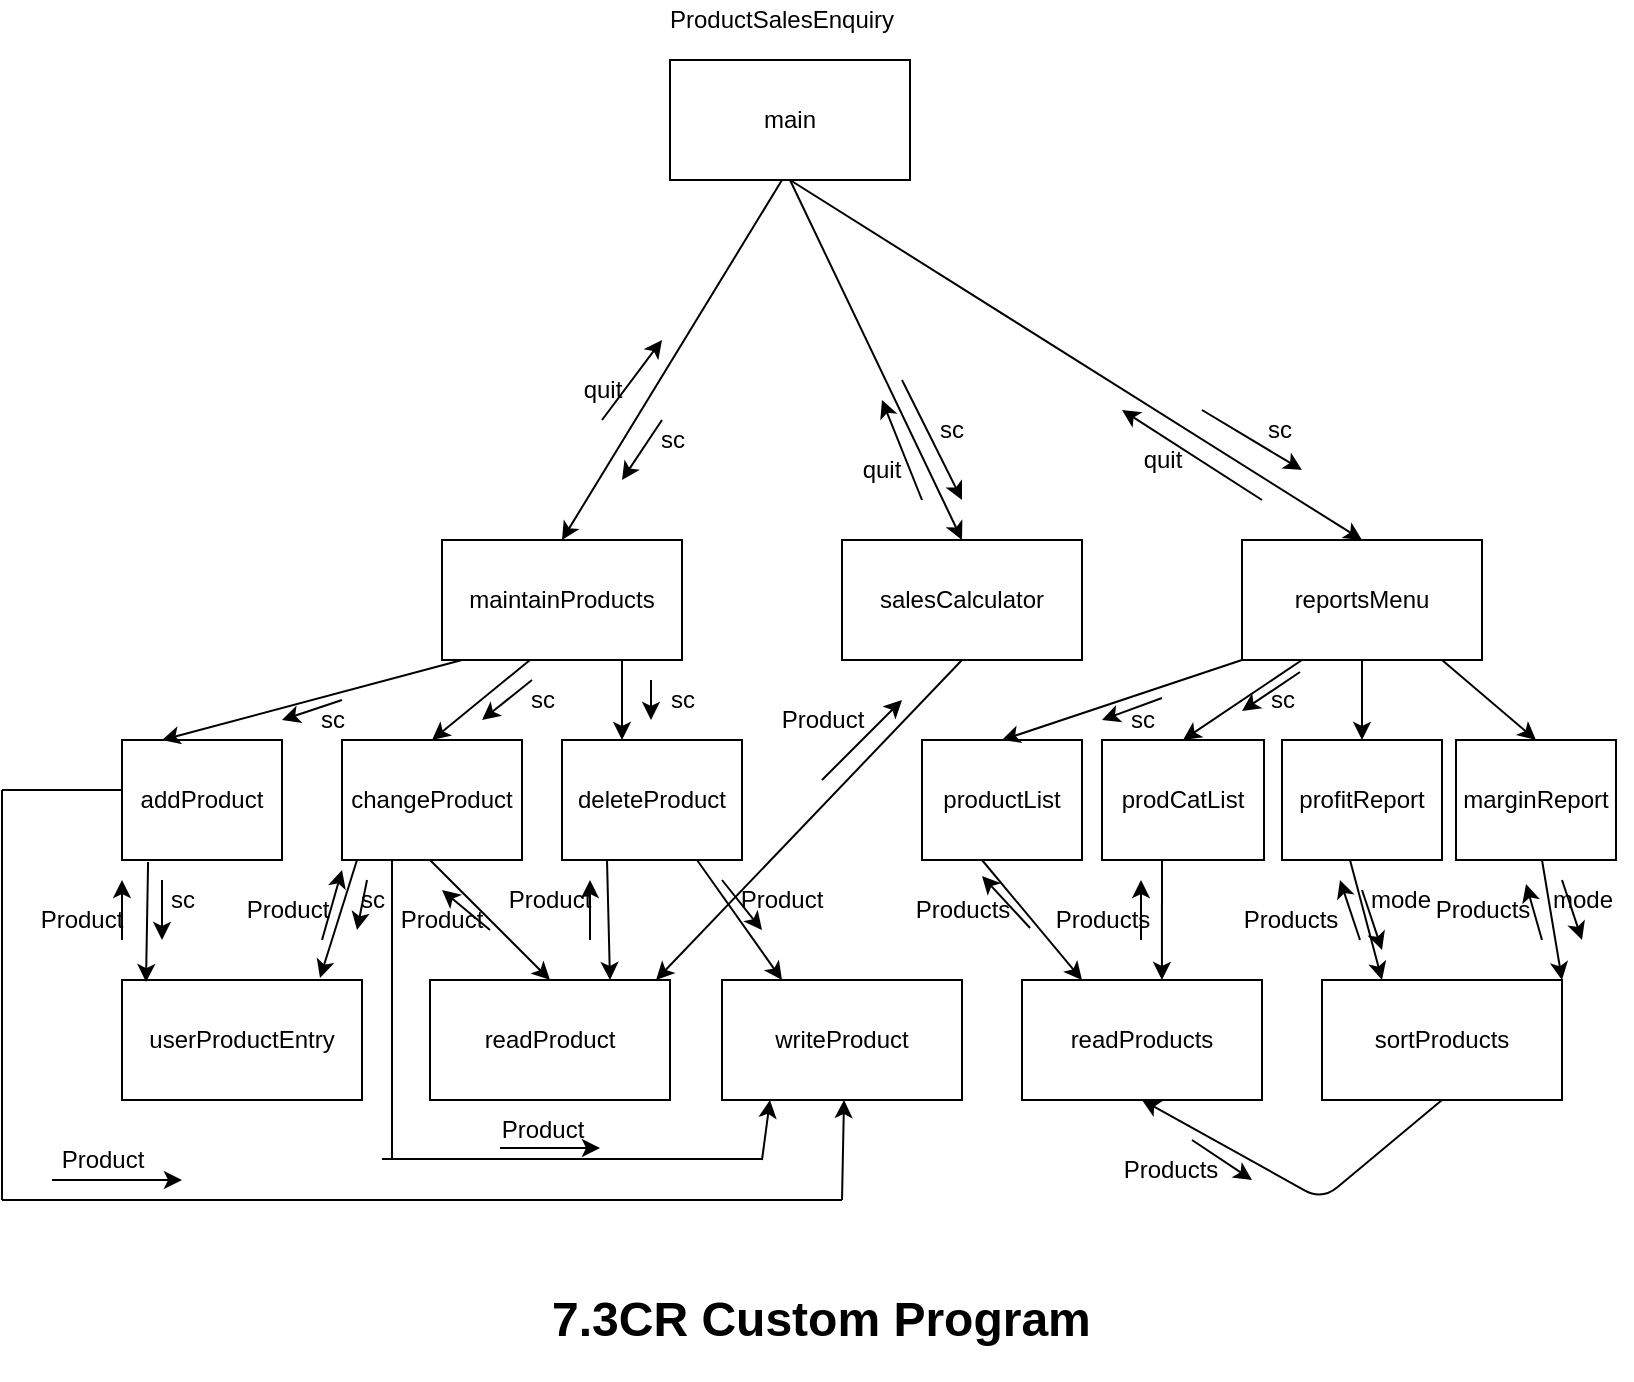 <mxfile version="13.6.2" type="device"><diagram id="Y4jEFDPBlc3mplhM2gYQ" name="Page-1"><mxGraphModel dx="1346" dy="860" grid="1" gridSize="10" guides="1" tooltips="1" connect="1" arrows="1" fold="1" page="1" pageScale="1" pageWidth="827" pageHeight="1169" math="0" shadow="0"><root><mxCell id="0"/><mxCell id="1" parent="0"/><mxCell id="0H-1RR7s9-jSG5PIkjzj-1" value="main" style="rounded=0;whiteSpace=wrap;html=1;" parent="1" vertex="1"><mxGeometry x="354" y="40" width="120" height="60" as="geometry"/></mxCell><mxCell id="0H-1RR7s9-jSG5PIkjzj-3" value="salesCalculator" style="rounded=0;whiteSpace=wrap;html=1;" parent="1" vertex="1"><mxGeometry x="440" y="280" width="120" height="60" as="geometry"/></mxCell><mxCell id="0H-1RR7s9-jSG5PIkjzj-4" value="reportsMenu" style="rounded=0;whiteSpace=wrap;html=1;" parent="1" vertex="1"><mxGeometry x="640" y="280" width="120" height="60" as="geometry"/></mxCell><mxCell id="v_-ljCFIRav1EWZtanrL-1" value="maintainProducts" style="rounded=0;whiteSpace=wrap;html=1;" parent="1" vertex="1"><mxGeometry x="240" y="280" width="120" height="60" as="geometry"/></mxCell><mxCell id="k9VP0mYQC4K8WY7rHQ_p-2" value="" style="endArrow=classic;html=1;entryX=0.5;entryY=0;entryDx=0;entryDy=0;" parent="1" target="v_-ljCFIRav1EWZtanrL-1" edge="1"><mxGeometry width="50" height="50" relative="1" as="geometry"><mxPoint x="410" y="100" as="sourcePoint"/><mxPoint x="439" y="120" as="targetPoint"/></mxGeometry></mxCell><mxCell id="k9VP0mYQC4K8WY7rHQ_p-3" value="" style="endArrow=classic;html=1;entryX=0.5;entryY=0;entryDx=0;entryDy=0;" parent="1" target="0H-1RR7s9-jSG5PIkjzj-3" edge="1"><mxGeometry width="50" height="50" relative="1" as="geometry"><mxPoint x="414" y="100" as="sourcePoint"/><mxPoint x="464" y="120" as="targetPoint"/></mxGeometry></mxCell><mxCell id="k9VP0mYQC4K8WY7rHQ_p-4" value="" style="endArrow=classic;html=1;exitX=0.5;exitY=1;exitDx=0;exitDy=0;entryX=0.5;entryY=0;entryDx=0;entryDy=0;" parent="1" source="0H-1RR7s9-jSG5PIkjzj-1" target="0H-1RR7s9-jSG5PIkjzj-4" edge="1"><mxGeometry width="50" height="50" relative="1" as="geometry"><mxPoint x="470" y="180" as="sourcePoint"/><mxPoint x="520" y="130" as="targetPoint"/></mxGeometry></mxCell><mxCell id="k9VP0mYQC4K8WY7rHQ_p-11" value="quit" style="text;html=1;strokeColor=none;fillColor=none;align=center;verticalAlign=middle;whiteSpace=wrap;rounded=0;" parent="1" vertex="1"><mxGeometry x="440" y="235" width="40" height="20" as="geometry"/></mxCell><mxCell id="k9VP0mYQC4K8WY7rHQ_p-12" value="" style="endArrow=classic;html=1;" parent="1" edge="1"><mxGeometry width="50" height="50" relative="1" as="geometry"><mxPoint x="480" y="260" as="sourcePoint"/><mxPoint x="460" y="210" as="targetPoint"/></mxGeometry></mxCell><mxCell id="k9VP0mYQC4K8WY7rHQ_p-14" value="sc" style="text;html=1;strokeColor=none;fillColor=none;align=center;verticalAlign=middle;whiteSpace=wrap;rounded=0;" parent="1" vertex="1"><mxGeometry x="460" y="215" width="70" height="20" as="geometry"/></mxCell><mxCell id="k9VP0mYQC4K8WY7rHQ_p-15" value="" style="endArrow=classic;html=1;" parent="1" edge="1"><mxGeometry width="50" height="50" relative="1" as="geometry"><mxPoint x="470" y="200" as="sourcePoint"/><mxPoint x="500" y="260" as="targetPoint"/></mxGeometry></mxCell><mxCell id="k9VP0mYQC4K8WY7rHQ_p-17" value="" style="endArrow=classic;html=1;" parent="1" edge="1"><mxGeometry width="50" height="50" relative="1" as="geometry"><mxPoint x="650" y="260" as="sourcePoint"/><mxPoint x="580" y="215" as="targetPoint"/></mxGeometry></mxCell><mxCell id="k9VP0mYQC4K8WY7rHQ_p-18" value="sc" style="text;html=1;strokeColor=none;fillColor=none;align=center;verticalAlign=middle;whiteSpace=wrap;rounded=0;" parent="1" vertex="1"><mxGeometry x="624" y="215" width="70" height="20" as="geometry"/></mxCell><mxCell id="k9VP0mYQC4K8WY7rHQ_p-19" value="" style="endArrow=classic;html=1;" parent="1" edge="1"><mxGeometry width="50" height="50" relative="1" as="geometry"><mxPoint x="620" y="215" as="sourcePoint"/><mxPoint x="670" y="245" as="targetPoint"/></mxGeometry></mxCell><mxCell id="k9VP0mYQC4K8WY7rHQ_p-21" value="&lt;h1&gt;7.3CR Custom Program&lt;/h1&gt;" style="text;html=1;strokeColor=none;fillColor=none;spacing=5;spacingTop=-20;whiteSpace=wrap;overflow=hidden;rounded=0;" parent="1" vertex="1"><mxGeometry x="290" y="650" width="340" height="50" as="geometry"/></mxCell><mxCell id="k9VP0mYQC4K8WY7rHQ_p-22" value="ProductSalesEnquiry" style="text;html=1;strokeColor=none;fillColor=none;align=center;verticalAlign=middle;whiteSpace=wrap;rounded=0;" parent="1" vertex="1"><mxGeometry x="290" y="10" width="240" height="20" as="geometry"/></mxCell><mxCell id="qtHLWzJwAqQJTtdGp5jN-11" value="addProduct" style="rounded=0;whiteSpace=wrap;html=1;" vertex="1" parent="1"><mxGeometry x="80" y="380" width="80" height="60" as="geometry"/></mxCell><mxCell id="qtHLWzJwAqQJTtdGp5jN-13" value="changeProduct" style="rounded=0;whiteSpace=wrap;html=1;" vertex="1" parent="1"><mxGeometry x="190" y="380" width="90" height="60" as="geometry"/></mxCell><mxCell id="qtHLWzJwAqQJTtdGp5jN-14" value="deleteProduct" style="rounded=0;whiteSpace=wrap;html=1;" vertex="1" parent="1"><mxGeometry x="300" y="380" width="90" height="60" as="geometry"/></mxCell><mxCell id="qtHLWzJwAqQJTtdGp5jN-15" value="readProduct" style="rounded=0;whiteSpace=wrap;html=1;" vertex="1" parent="1"><mxGeometry x="234" y="500" width="120" height="60" as="geometry"/></mxCell><mxCell id="qtHLWzJwAqQJTtdGp5jN-16" value="writeProduct" style="rounded=0;whiteSpace=wrap;html=1;" vertex="1" parent="1"><mxGeometry x="380" y="500" width="120" height="60" as="geometry"/></mxCell><mxCell id="qtHLWzJwAqQJTtdGp5jN-17" value="userProductEntry" style="rounded=0;whiteSpace=wrap;html=1;" vertex="1" parent="1"><mxGeometry x="80" y="500" width="120" height="60" as="geometry"/></mxCell><mxCell id="qtHLWzJwAqQJTtdGp5jN-18" value="sortProducts" style="rounded=0;whiteSpace=wrap;html=1;" vertex="1" parent="1"><mxGeometry x="680" y="500" width="120" height="60" as="geometry"/></mxCell><mxCell id="qtHLWzJwAqQJTtdGp5jN-19" value="" style="endArrow=classic;html=1;entryX=0.5;entryY=0;entryDx=0;entryDy=0;" edge="1" parent="1" target="qtHLWzJwAqQJTtdGp5jN-15"><mxGeometry width="50" height="50" relative="1" as="geometry"><mxPoint x="234" y="440" as="sourcePoint"/><mxPoint x="284" y="390" as="targetPoint"/></mxGeometry></mxCell><mxCell id="qtHLWzJwAqQJTtdGp5jN-20" value="Product" style="text;html=1;strokeColor=none;fillColor=none;align=center;verticalAlign=middle;whiteSpace=wrap;rounded=0;" vertex="1" parent="1"><mxGeometry x="40" y="460" width="40" height="20" as="geometry"/></mxCell><mxCell id="qtHLWzJwAqQJTtdGp5jN-21" value="" style="endArrow=classic;html=1;exitX=0.25;exitY=1;exitDx=0;exitDy=0;entryX=0.75;entryY=0;entryDx=0;entryDy=0;" edge="1" parent="1" source="qtHLWzJwAqQJTtdGp5jN-14" target="qtHLWzJwAqQJTtdGp5jN-15"><mxGeometry width="50" height="50" relative="1" as="geometry"><mxPoint x="390" y="460" as="sourcePoint"/><mxPoint x="440" y="410" as="targetPoint"/></mxGeometry></mxCell><mxCell id="qtHLWzJwAqQJTtdGp5jN-22" value="" style="endArrow=classic;html=1;exitX=0.163;exitY=1.017;exitDx=0;exitDy=0;exitPerimeter=0;entryX=0.1;entryY=0.017;entryDx=0;entryDy=0;entryPerimeter=0;" edge="1" parent="1" source="qtHLWzJwAqQJTtdGp5jN-11" target="qtHLWzJwAqQJTtdGp5jN-17"><mxGeometry width="50" height="50" relative="1" as="geometry"><mxPoint x="100" y="480" as="sourcePoint"/><mxPoint x="150" y="430" as="targetPoint"/></mxGeometry></mxCell><mxCell id="qtHLWzJwAqQJTtdGp5jN-23" value="" style="endArrow=classic;html=1;" edge="1" parent="1"><mxGeometry width="50" height="50" relative="1" as="geometry"><mxPoint x="80" y="480" as="sourcePoint"/><mxPoint x="80" y="450" as="targetPoint"/></mxGeometry></mxCell><mxCell id="qtHLWzJwAqQJTtdGp5jN-24" value="" style="endArrow=classic;html=1;" edge="1" parent="1"><mxGeometry width="50" height="50" relative="1" as="geometry"><mxPoint x="350" y="220" as="sourcePoint"/><mxPoint x="330" y="250" as="targetPoint"/></mxGeometry></mxCell><mxCell id="qtHLWzJwAqQJTtdGp5jN-25" value="sc" style="text;html=1;align=center;verticalAlign=middle;resizable=0;points=[];autosize=1;" vertex="1" parent="1"><mxGeometry x="340" y="220" width="30" height="20" as="geometry"/></mxCell><mxCell id="qtHLWzJwAqQJTtdGp5jN-26" value="" style="endArrow=classic;html=1;entryX=0.25;entryY=0;entryDx=0;entryDy=0;" edge="1" parent="1" target="qtHLWzJwAqQJTtdGp5jN-11"><mxGeometry width="50" height="50" relative="1" as="geometry"><mxPoint x="250" y="340" as="sourcePoint"/><mxPoint x="280" y="310" as="targetPoint"/></mxGeometry></mxCell><mxCell id="qtHLWzJwAqQJTtdGp5jN-27" value="" style="endArrow=classic;html=1;" edge="1" parent="1"><mxGeometry width="50" height="50" relative="1" as="geometry"><mxPoint x="190" y="360" as="sourcePoint"/><mxPoint x="160" y="370" as="targetPoint"/></mxGeometry></mxCell><mxCell id="qtHLWzJwAqQJTtdGp5jN-28" value="sc" style="text;html=1;align=center;verticalAlign=middle;resizable=0;points=[];autosize=1;" vertex="1" parent="1"><mxGeometry x="170" y="360" width="30" height="20" as="geometry"/></mxCell><mxCell id="qtHLWzJwAqQJTtdGp5jN-29" value="" style="endArrow=classic;html=1;" edge="1" parent="1"><mxGeometry width="50" height="50" relative="1" as="geometry"><mxPoint x="100" y="450" as="sourcePoint"/><mxPoint x="100" y="480" as="targetPoint"/></mxGeometry></mxCell><mxCell id="qtHLWzJwAqQJTtdGp5jN-30" value="sc" style="text;html=1;align=center;verticalAlign=middle;resizable=0;points=[];autosize=1;" vertex="1" parent="1"><mxGeometry x="95" y="450" width="30" height="20" as="geometry"/></mxCell><mxCell id="qtHLWzJwAqQJTtdGp5jN-31" value="" style="endArrow=classic;html=1;" edge="1" parent="1"><mxGeometry width="50" height="50" relative="1" as="geometry"><mxPoint x="264" y="475" as="sourcePoint"/><mxPoint x="240" y="455" as="targetPoint"/><Array as="points"/></mxGeometry></mxCell><mxCell id="qtHLWzJwAqQJTtdGp5jN-32" value="Product" style="text;html=1;strokeColor=none;fillColor=none;align=center;verticalAlign=middle;whiteSpace=wrap;rounded=0;" vertex="1" parent="1"><mxGeometry x="220" y="460" width="40" height="20" as="geometry"/></mxCell><mxCell id="qtHLWzJwAqQJTtdGp5jN-33" value="Product" style="text;html=1;strokeColor=none;fillColor=none;align=center;verticalAlign=middle;whiteSpace=wrap;rounded=0;" vertex="1" parent="1"><mxGeometry x="142.5" y="455" width="40" height="20" as="geometry"/></mxCell><mxCell id="qtHLWzJwAqQJTtdGp5jN-34" value="" style="endArrow=classic;html=1;" edge="1" parent="1"><mxGeometry width="50" height="50" relative="1" as="geometry"><mxPoint x="180" y="480" as="sourcePoint"/><mxPoint x="190" y="445" as="targetPoint"/></mxGeometry></mxCell><mxCell id="qtHLWzJwAqQJTtdGp5jN-35" value="" style="endArrow=classic;html=1;exitX=0.417;exitY=0;exitDx=0;exitDy=0;exitPerimeter=0;" edge="1" parent="1" source="qtHLWzJwAqQJTtdGp5jN-36"><mxGeometry width="50" height="50" relative="1" as="geometry"><mxPoint x="197.5" y="445" as="sourcePoint"/><mxPoint x="197.5" y="475" as="targetPoint"/></mxGeometry></mxCell><mxCell id="qtHLWzJwAqQJTtdGp5jN-36" value="sc" style="text;html=1;align=center;verticalAlign=middle;resizable=0;points=[];autosize=1;" vertex="1" parent="1"><mxGeometry x="190" y="450" width="30" height="20" as="geometry"/></mxCell><mxCell id="qtHLWzJwAqQJTtdGp5jN-37" value="" style="endArrow=classic;html=1;entryX=0.825;entryY=-0.017;entryDx=0;entryDy=0;entryPerimeter=0;" edge="1" parent="1" target="qtHLWzJwAqQJTtdGp5jN-17"><mxGeometry width="50" height="50" relative="1" as="geometry"><mxPoint x="197.5" y="440" as="sourcePoint"/><mxPoint x="197.5" y="480" as="targetPoint"/></mxGeometry></mxCell><mxCell id="qtHLWzJwAqQJTtdGp5jN-38" value="Product" style="text;html=1;strokeColor=none;fillColor=none;align=center;verticalAlign=middle;whiteSpace=wrap;rounded=0;" vertex="1" parent="1"><mxGeometry x="274" y="450" width="40" height="20" as="geometry"/></mxCell><mxCell id="qtHLWzJwAqQJTtdGp5jN-39" value="" style="endArrow=classic;html=1;entryX=1;entryY=0;entryDx=0;entryDy=0;" edge="1" parent="1" target="qtHLWzJwAqQJTtdGp5jN-38"><mxGeometry width="50" height="50" relative="1" as="geometry"><mxPoint x="314" y="480" as="sourcePoint"/><mxPoint x="340" y="455" as="targetPoint"/></mxGeometry></mxCell><mxCell id="qtHLWzJwAqQJTtdGp5jN-42" value="" style="endArrow=classic;html=1;exitX=0.75;exitY=1;exitDx=0;exitDy=0;entryX=0.25;entryY=0;entryDx=0;entryDy=0;" edge="1" parent="1" source="qtHLWzJwAqQJTtdGp5jN-14" target="qtHLWzJwAqQJTtdGp5jN-16"><mxGeometry width="50" height="50" relative="1" as="geometry"><mxPoint x="390" y="460" as="sourcePoint"/><mxPoint x="440" y="410" as="targetPoint"/></mxGeometry></mxCell><mxCell id="qtHLWzJwAqQJTtdGp5jN-43" value="Product" style="text;html=1;strokeColor=none;fillColor=none;align=center;verticalAlign=middle;whiteSpace=wrap;rounded=0;" vertex="1" parent="1"><mxGeometry x="390" y="450" width="40" height="20" as="geometry"/></mxCell><mxCell id="qtHLWzJwAqQJTtdGp5jN-44" value="" style="endArrow=classic;html=1;" edge="1" parent="1"><mxGeometry width="50" height="50" relative="1" as="geometry"><mxPoint x="380" y="450" as="sourcePoint"/><mxPoint x="400" y="475" as="targetPoint"/></mxGeometry></mxCell><mxCell id="qtHLWzJwAqQJTtdGp5jN-46" value="" style="endArrow=classic;html=1;exitX=0.5;exitY=1;exitDx=0;exitDy=0;entryX=0.942;entryY=0;entryDx=0;entryDy=0;entryPerimeter=0;" edge="1" parent="1" source="0H-1RR7s9-jSG5PIkjzj-3" target="qtHLWzJwAqQJTtdGp5jN-15"><mxGeometry width="50" height="50" relative="1" as="geometry"><mxPoint x="390" y="460" as="sourcePoint"/><mxPoint x="510" y="640" as="targetPoint"/></mxGeometry></mxCell><mxCell id="qtHLWzJwAqQJTtdGp5jN-47" value="" style="endArrow=classic;html=1;" edge="1" parent="1"><mxGeometry width="50" height="50" relative="1" as="geometry"><mxPoint x="430" y="400" as="sourcePoint"/><mxPoint x="470" y="360" as="targetPoint"/></mxGeometry></mxCell><mxCell id="qtHLWzJwAqQJTtdGp5jN-48" value="Product" style="text;html=1;align=center;verticalAlign=middle;resizable=0;points=[];autosize=1;" vertex="1" parent="1"><mxGeometry x="400" y="360" width="60" height="20" as="geometry"/></mxCell><mxCell id="qtHLWzJwAqQJTtdGp5jN-49" value="" style="endArrow=classic;html=1;entryX=0.5;entryY=0;entryDx=0;entryDy=0;" edge="1" parent="1" target="qtHLWzJwAqQJTtdGp5jN-13"><mxGeometry width="50" height="50" relative="1" as="geometry"><mxPoint x="284" y="340" as="sourcePoint"/><mxPoint x="204" y="400" as="targetPoint"/></mxGeometry></mxCell><mxCell id="qtHLWzJwAqQJTtdGp5jN-50" value="" style="endArrow=classic;html=1;" edge="1" parent="1"><mxGeometry width="50" height="50" relative="1" as="geometry"><mxPoint x="285" y="350" as="sourcePoint"/><mxPoint x="260" y="370" as="targetPoint"/></mxGeometry></mxCell><mxCell id="qtHLWzJwAqQJTtdGp5jN-51" value="sc" style="text;html=1;align=center;verticalAlign=middle;resizable=0;points=[];autosize=1;" vertex="1" parent="1"><mxGeometry x="275" y="350" width="30" height="20" as="geometry"/></mxCell><mxCell id="qtHLWzJwAqQJTtdGp5jN-52" value="" style="endArrow=classic;html=1;exitX=0.75;exitY=1;exitDx=0;exitDy=0;" edge="1" parent="1" source="v_-ljCFIRav1EWZtanrL-1"><mxGeometry width="50" height="50" relative="1" as="geometry"><mxPoint x="365" y="350" as="sourcePoint"/><mxPoint x="330" y="380" as="targetPoint"/></mxGeometry></mxCell><mxCell id="qtHLWzJwAqQJTtdGp5jN-53" value="" style="endArrow=classic;html=1;" edge="1" parent="1"><mxGeometry width="50" height="50" relative="1" as="geometry"><mxPoint x="344.5" y="350" as="sourcePoint"/><mxPoint x="344.5" y="370" as="targetPoint"/></mxGeometry></mxCell><mxCell id="qtHLWzJwAqQJTtdGp5jN-54" value="sc" style="text;html=1;align=center;verticalAlign=middle;resizable=0;points=[];autosize=1;" vertex="1" parent="1"><mxGeometry x="345" y="350" width="30" height="20" as="geometry"/></mxCell><mxCell id="qtHLWzJwAqQJTtdGp5jN-55" value="" style="endArrow=none;html=1;" edge="1" parent="1"><mxGeometry width="50" height="50" relative="1" as="geometry"><mxPoint x="20" y="405" as="sourcePoint"/><mxPoint x="80" y="405" as="targetPoint"/></mxGeometry></mxCell><mxCell id="qtHLWzJwAqQJTtdGp5jN-56" value="" style="endArrow=none;html=1;" edge="1" parent="1"><mxGeometry width="50" height="50" relative="1" as="geometry"><mxPoint x="20" y="610" as="sourcePoint"/><mxPoint x="20" y="405" as="targetPoint"/></mxGeometry></mxCell><mxCell id="qtHLWzJwAqQJTtdGp5jN-57" value="" style="endArrow=none;html=1;" edge="1" parent="1"><mxGeometry width="50" height="50" relative="1" as="geometry"><mxPoint x="20" y="610" as="sourcePoint"/><mxPoint x="440" y="610" as="targetPoint"/></mxGeometry></mxCell><mxCell id="qtHLWzJwAqQJTtdGp5jN-58" value="" style="endArrow=classic;html=1;" edge="1" parent="1"><mxGeometry width="50" height="50" relative="1" as="geometry"><mxPoint x="440" y="610" as="sourcePoint"/><mxPoint x="441" y="560" as="targetPoint"/></mxGeometry></mxCell><mxCell id="qtHLWzJwAqQJTtdGp5jN-59" value="" style="endArrow=classic;html=1;" edge="1" parent="1"><mxGeometry width="50" height="50" relative="1" as="geometry"><mxPoint x="45" y="600" as="sourcePoint"/><mxPoint x="110" y="600" as="targetPoint"/></mxGeometry></mxCell><mxCell id="qtHLWzJwAqQJTtdGp5jN-60" value="Product" style="text;html=1;align=center;verticalAlign=middle;resizable=0;points=[];autosize=1;" vertex="1" parent="1"><mxGeometry x="40" y="580" width="60" height="20" as="geometry"/></mxCell><mxCell id="qtHLWzJwAqQJTtdGp5jN-61" value="" style="endArrow=none;html=1;" edge="1" parent="1"><mxGeometry width="50" height="50" relative="1" as="geometry"><mxPoint x="215" y="590" as="sourcePoint"/><mxPoint x="215" y="440" as="targetPoint"/></mxGeometry></mxCell><mxCell id="qtHLWzJwAqQJTtdGp5jN-62" value="" style="endArrow=none;html=1;" edge="1" parent="1"><mxGeometry width="50" height="50" relative="1" as="geometry"><mxPoint x="210" y="589.5" as="sourcePoint"/><mxPoint x="400" y="589.5" as="targetPoint"/></mxGeometry></mxCell><mxCell id="qtHLWzJwAqQJTtdGp5jN-63" value="" style="endArrow=classic;html=1;" edge="1" parent="1"><mxGeometry width="50" height="50" relative="1" as="geometry"><mxPoint x="400" y="590" as="sourcePoint"/><mxPoint x="404" y="560" as="targetPoint"/></mxGeometry></mxCell><mxCell id="qtHLWzJwAqQJTtdGp5jN-64" value="" style="endArrow=classic;html=1;" edge="1" parent="1"><mxGeometry width="50" height="50" relative="1" as="geometry"><mxPoint x="269" y="584" as="sourcePoint"/><mxPoint x="319" y="584" as="targetPoint"/></mxGeometry></mxCell><mxCell id="qtHLWzJwAqQJTtdGp5jN-65" value="Product" style="text;html=1;align=center;verticalAlign=middle;resizable=0;points=[];autosize=1;" vertex="1" parent="1"><mxGeometry x="260" y="565" width="60" height="20" as="geometry"/></mxCell><mxCell id="qtHLWzJwAqQJTtdGp5jN-66" value="" style="endArrow=classic;html=1;" edge="1" parent="1"><mxGeometry width="50" height="50" relative="1" as="geometry"><mxPoint x="320" y="220" as="sourcePoint"/><mxPoint x="350" y="180" as="targetPoint"/></mxGeometry></mxCell><mxCell id="qtHLWzJwAqQJTtdGp5jN-67" value="quit" style="text;html=1;align=center;verticalAlign=middle;resizable=0;points=[];autosize=1;" vertex="1" parent="1"><mxGeometry x="305" y="195" width="30" height="20" as="geometry"/></mxCell><mxCell id="qtHLWzJwAqQJTtdGp5jN-69" value="quit" style="text;html=1;align=center;verticalAlign=middle;resizable=0;points=[];autosize=1;" vertex="1" parent="1"><mxGeometry x="585" y="230" width="30" height="20" as="geometry"/></mxCell><mxCell id="qtHLWzJwAqQJTtdGp5jN-70" value="productList" style="rounded=0;whiteSpace=wrap;html=1;" vertex="1" parent="1"><mxGeometry x="480" y="380" width="80" height="60" as="geometry"/></mxCell><mxCell id="qtHLWzJwAqQJTtdGp5jN-72" value="prodCatList" style="rounded=0;whiteSpace=wrap;html=1;" vertex="1" parent="1"><mxGeometry x="570" y="380" width="81" height="60" as="geometry"/></mxCell><mxCell id="qtHLWzJwAqQJTtdGp5jN-74" value="profitReport" style="rounded=0;whiteSpace=wrap;html=1;" vertex="1" parent="1"><mxGeometry x="660" y="380" width="80" height="60" as="geometry"/></mxCell><mxCell id="qtHLWzJwAqQJTtdGp5jN-75" value="marginReport" style="rounded=0;whiteSpace=wrap;html=1;" vertex="1" parent="1"><mxGeometry x="747" y="380" width="80" height="60" as="geometry"/></mxCell><mxCell id="qtHLWzJwAqQJTtdGp5jN-76" value="" style="endArrow=classic;html=1;exitX=0;exitY=1;exitDx=0;exitDy=0;entryX=0.5;entryY=0;entryDx=0;entryDy=0;" edge="1" parent="1" source="0H-1RR7s9-jSG5PIkjzj-4" target="qtHLWzJwAqQJTtdGp5jN-70"><mxGeometry width="50" height="50" relative="1" as="geometry"><mxPoint x="585.5" y="350" as="sourcePoint"/><mxPoint x="635.5" y="300" as="targetPoint"/></mxGeometry></mxCell><mxCell id="qtHLWzJwAqQJTtdGp5jN-77" value="" style="endArrow=classic;html=1;exitX=0.25;exitY=1;exitDx=0;exitDy=0;entryX=0.5;entryY=0;entryDx=0;entryDy=0;" edge="1" parent="1" source="0H-1RR7s9-jSG5PIkjzj-4" target="qtHLWzJwAqQJTtdGp5jN-72"><mxGeometry width="50" height="50" relative="1" as="geometry"><mxPoint x="390" y="460" as="sourcePoint"/><mxPoint x="440" y="410" as="targetPoint"/></mxGeometry></mxCell><mxCell id="qtHLWzJwAqQJTtdGp5jN-78" value="" style="endArrow=classic;html=1;exitX=0.5;exitY=1;exitDx=0;exitDy=0;entryX=0.5;entryY=0;entryDx=0;entryDy=0;" edge="1" parent="1" source="0H-1RR7s9-jSG5PIkjzj-4" target="qtHLWzJwAqQJTtdGp5jN-74"><mxGeometry width="50" height="50" relative="1" as="geometry"><mxPoint x="390" y="460" as="sourcePoint"/><mxPoint x="440" y="410" as="targetPoint"/></mxGeometry></mxCell><mxCell id="qtHLWzJwAqQJTtdGp5jN-79" value="" style="endArrow=classic;html=1;entryX=0.5;entryY=0;entryDx=0;entryDy=0;" edge="1" parent="1" target="qtHLWzJwAqQJTtdGp5jN-75"><mxGeometry width="50" height="50" relative="1" as="geometry"><mxPoint x="740" y="340" as="sourcePoint"/><mxPoint x="790" y="290" as="targetPoint"/></mxGeometry></mxCell><mxCell id="qtHLWzJwAqQJTtdGp5jN-80" value="" style="endArrow=classic;html=1;entryX=0.25;entryY=0;entryDx=0;entryDy=0;" edge="1" parent="1" target="qtHLWzJwAqQJTtdGp5jN-18"><mxGeometry width="50" height="50" relative="1" as="geometry"><mxPoint x="694" y="440" as="sourcePoint"/><mxPoint x="744" y="390" as="targetPoint"/></mxGeometry></mxCell><mxCell id="qtHLWzJwAqQJTtdGp5jN-81" value="" style="endArrow=classic;html=1;entryX=1;entryY=0;entryDx=0;entryDy=0;" edge="1" parent="1" target="qtHLWzJwAqQJTtdGp5jN-18"><mxGeometry width="50" height="50" relative="1" as="geometry"><mxPoint x="790" y="440" as="sourcePoint"/><mxPoint x="840" y="390" as="targetPoint"/></mxGeometry></mxCell><mxCell id="qtHLWzJwAqQJTtdGp5jN-82" value="" style="endArrow=classic;html=1;" edge="1" parent="1"><mxGeometry width="50" height="50" relative="1" as="geometry"><mxPoint x="699" y="480" as="sourcePoint"/><mxPoint x="689" y="450" as="targetPoint"/></mxGeometry></mxCell><mxCell id="qtHLWzJwAqQJTtdGp5jN-83" value="Products" style="text;html=1;align=center;verticalAlign=middle;resizable=0;points=[];autosize=1;" vertex="1" parent="1"><mxGeometry x="634" y="460" width="60" height="20" as="geometry"/></mxCell><mxCell id="qtHLWzJwAqQJTtdGp5jN-84" value="Products" style="text;html=1;align=center;verticalAlign=middle;resizable=0;points=[];autosize=1;" vertex="1" parent="1"><mxGeometry x="730" y="455" width="60" height="20" as="geometry"/></mxCell><mxCell id="qtHLWzJwAqQJTtdGp5jN-85" value="" style="endArrow=classic;html=1;entryX=0.867;entryY=-0.15;entryDx=0;entryDy=0;entryPerimeter=0;" edge="1" parent="1" target="qtHLWzJwAqQJTtdGp5jN-84"><mxGeometry width="50" height="50" relative="1" as="geometry"><mxPoint x="790" y="480" as="sourcePoint"/><mxPoint x="790" y="450" as="targetPoint"/></mxGeometry></mxCell><mxCell id="qtHLWzJwAqQJTtdGp5jN-87" value="readProducts" style="rounded=0;whiteSpace=wrap;html=1;" vertex="1" parent="1"><mxGeometry x="530" y="500" width="120" height="60" as="geometry"/></mxCell><mxCell id="qtHLWzJwAqQJTtdGp5jN-88" value="" style="endArrow=classic;html=1;" edge="1" parent="1"><mxGeometry width="50" height="50" relative="1" as="geometry"><mxPoint x="700" y="455" as="sourcePoint"/><mxPoint x="710" y="485" as="targetPoint"/></mxGeometry></mxCell><mxCell id="qtHLWzJwAqQJTtdGp5jN-90" value="" style="endArrow=classic;html=1;entryX=0.25;entryY=0;entryDx=0;entryDy=0;" edge="1" parent="1" target="qtHLWzJwAqQJTtdGp5jN-87"><mxGeometry width="50" height="50" relative="1" as="geometry"><mxPoint x="510" y="440" as="sourcePoint"/><mxPoint x="560" y="390" as="targetPoint"/></mxGeometry></mxCell><mxCell id="qtHLWzJwAqQJTtdGp5jN-92" value="mode" style="text;html=1;align=center;verticalAlign=middle;resizable=0;points=[];autosize=1;" vertex="1" parent="1"><mxGeometry x="694" y="450" width="50" height="20" as="geometry"/></mxCell><mxCell id="qtHLWzJwAqQJTtdGp5jN-93" value="" style="endArrow=classic;html=1;" edge="1" parent="1"><mxGeometry width="50" height="50" relative="1" as="geometry"><mxPoint x="800" y="450" as="sourcePoint"/><mxPoint x="810" y="480" as="targetPoint"/></mxGeometry></mxCell><mxCell id="qtHLWzJwAqQJTtdGp5jN-94" value="mode" style="text;html=1;align=center;verticalAlign=middle;resizable=0;points=[];autosize=1;" vertex="1" parent="1"><mxGeometry x="785" y="450" width="50" height="20" as="geometry"/></mxCell><mxCell id="qtHLWzJwAqQJTtdGp5jN-95" value="Products" style="text;html=1;align=center;verticalAlign=middle;resizable=0;points=[];autosize=1;" vertex="1" parent="1"><mxGeometry x="470" y="455" width="60" height="20" as="geometry"/></mxCell><mxCell id="qtHLWzJwAqQJTtdGp5jN-96" value="" style="endArrow=classic;html=1;exitX=1.067;exitY=0.95;exitDx=0;exitDy=0;exitPerimeter=0;" edge="1" parent="1" source="qtHLWzJwAqQJTtdGp5jN-95"><mxGeometry width="50" height="50" relative="1" as="geometry"><mxPoint x="530" y="480" as="sourcePoint"/><mxPoint x="510" y="448" as="targetPoint"/></mxGeometry></mxCell><mxCell id="qtHLWzJwAqQJTtdGp5jN-97" value="sc" style="text;html=1;align=center;verticalAlign=middle;resizable=0;points=[];autosize=1;" vertex="1" parent="1"><mxGeometry x="575" y="360" width="30" height="20" as="geometry"/></mxCell><mxCell id="qtHLWzJwAqQJTtdGp5jN-98" value="" style="endArrow=classic;html=1;exitX=0.833;exitY=-0.05;exitDx=0;exitDy=0;exitPerimeter=0;" edge="1" parent="1" source="qtHLWzJwAqQJTtdGp5jN-97"><mxGeometry width="50" height="50" relative="1" as="geometry"><mxPoint x="590" y="350" as="sourcePoint"/><mxPoint x="570" y="370" as="targetPoint"/></mxGeometry></mxCell><mxCell id="qtHLWzJwAqQJTtdGp5jN-100" value="sc" style="text;html=1;align=center;verticalAlign=middle;resizable=0;points=[];autosize=1;" vertex="1" parent="1"><mxGeometry x="645" y="350" width="30" height="20" as="geometry"/></mxCell><mxCell id="qtHLWzJwAqQJTtdGp5jN-101" value="" style="endArrow=classic;html=1;exitX=0.8;exitY=-0.2;exitDx=0;exitDy=0;exitPerimeter=0;" edge="1" parent="1" source="qtHLWzJwAqQJTtdGp5jN-100"><mxGeometry width="50" height="50" relative="1" as="geometry"><mxPoint x="669.99" y="354.5" as="sourcePoint"/><mxPoint x="640" y="365.5" as="targetPoint"/></mxGeometry></mxCell><mxCell id="qtHLWzJwAqQJTtdGp5jN-103" value="" style="endArrow=classic;html=1;entryX=0.5;entryY=1;entryDx=0;entryDy=0;" edge="1" parent="1" target="qtHLWzJwAqQJTtdGp5jN-87"><mxGeometry width="50" height="50" relative="1" as="geometry"><mxPoint x="740" y="560" as="sourcePoint"/><mxPoint x="790" y="510" as="targetPoint"/><Array as="points"><mxPoint x="680" y="610"/></Array></mxGeometry></mxCell><mxCell id="qtHLWzJwAqQJTtdGp5jN-105" value="Products" style="text;html=1;align=center;verticalAlign=middle;resizable=0;points=[];autosize=1;" vertex="1" parent="1"><mxGeometry x="574" y="585" width="60" height="20" as="geometry"/></mxCell><mxCell id="qtHLWzJwAqQJTtdGp5jN-106" value="" style="endArrow=classic;html=1;" edge="1" parent="1"><mxGeometry width="50" height="50" relative="1" as="geometry"><mxPoint x="615" y="580" as="sourcePoint"/><mxPoint x="645" y="600" as="targetPoint"/></mxGeometry></mxCell><mxCell id="qtHLWzJwAqQJTtdGp5jN-107" value="" style="endArrow=classic;html=1;entryX=0.583;entryY=0;entryDx=0;entryDy=0;entryPerimeter=0;" edge="1" parent="1" target="qtHLWzJwAqQJTtdGp5jN-87"><mxGeometry width="50" height="50" relative="1" as="geometry"><mxPoint x="600" y="440" as="sourcePoint"/><mxPoint x="650" y="390" as="targetPoint"/></mxGeometry></mxCell><mxCell id="qtHLWzJwAqQJTtdGp5jN-108" value="" style="endArrow=classic;html=1;" edge="1" parent="1"><mxGeometry width="50" height="50" relative="1" as="geometry"><mxPoint x="589.5" y="480" as="sourcePoint"/><mxPoint x="589.5" y="450" as="targetPoint"/></mxGeometry></mxCell><mxCell id="qtHLWzJwAqQJTtdGp5jN-109" value="Products" style="text;html=1;align=center;verticalAlign=middle;resizable=0;points=[];autosize=1;" vertex="1" parent="1"><mxGeometry x="540" y="460" width="60" height="20" as="geometry"/></mxCell></root></mxGraphModel></diagram></mxfile>